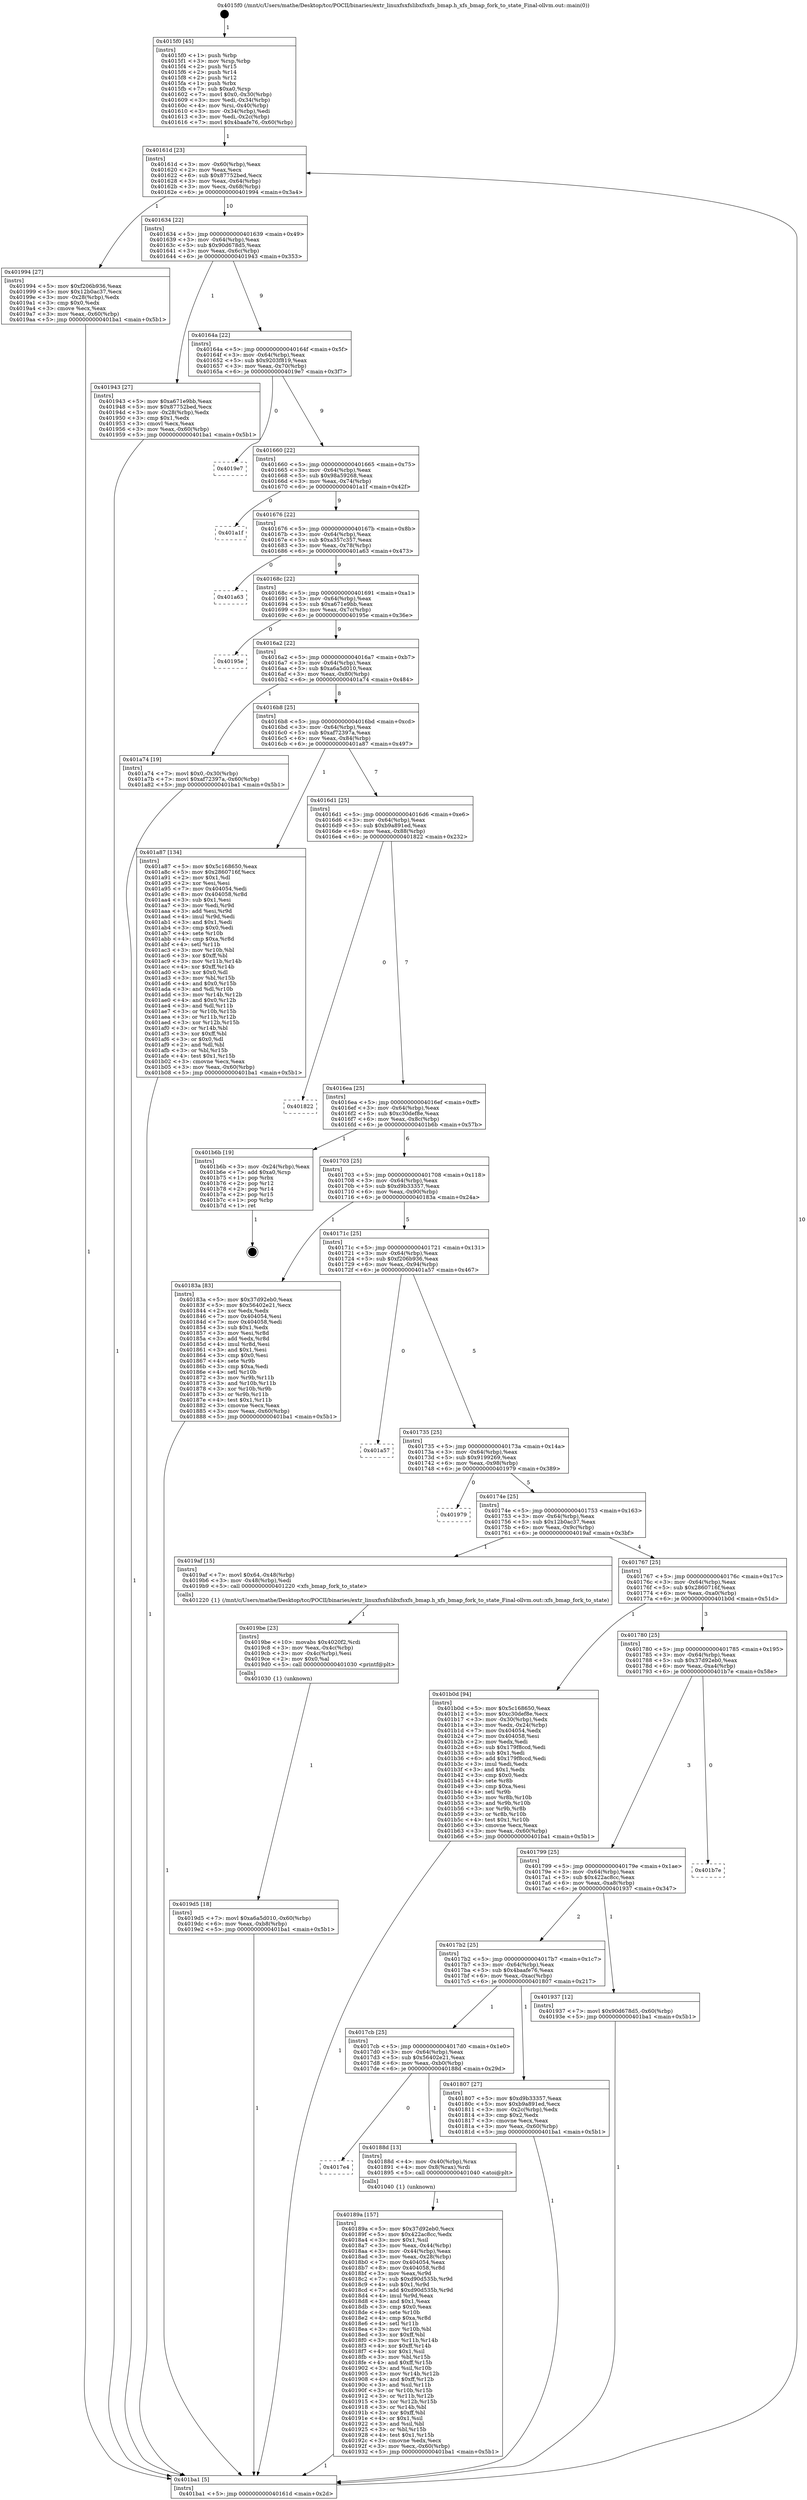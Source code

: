 digraph "0x4015f0" {
  label = "0x4015f0 (/mnt/c/Users/mathe/Desktop/tcc/POCII/binaries/extr_linuxfsxfslibxfsxfs_bmap.h_xfs_bmap_fork_to_state_Final-ollvm.out::main(0))"
  labelloc = "t"
  node[shape=record]

  Entry [label="",width=0.3,height=0.3,shape=circle,fillcolor=black,style=filled]
  "0x40161d" [label="{
     0x40161d [23]\l
     | [instrs]\l
     &nbsp;&nbsp;0x40161d \<+3\>: mov -0x60(%rbp),%eax\l
     &nbsp;&nbsp;0x401620 \<+2\>: mov %eax,%ecx\l
     &nbsp;&nbsp;0x401622 \<+6\>: sub $0x87752bed,%ecx\l
     &nbsp;&nbsp;0x401628 \<+3\>: mov %eax,-0x64(%rbp)\l
     &nbsp;&nbsp;0x40162b \<+3\>: mov %ecx,-0x68(%rbp)\l
     &nbsp;&nbsp;0x40162e \<+6\>: je 0000000000401994 \<main+0x3a4\>\l
  }"]
  "0x401994" [label="{
     0x401994 [27]\l
     | [instrs]\l
     &nbsp;&nbsp;0x401994 \<+5\>: mov $0xf206b936,%eax\l
     &nbsp;&nbsp;0x401999 \<+5\>: mov $0x12b0ac37,%ecx\l
     &nbsp;&nbsp;0x40199e \<+3\>: mov -0x28(%rbp),%edx\l
     &nbsp;&nbsp;0x4019a1 \<+3\>: cmp $0x0,%edx\l
     &nbsp;&nbsp;0x4019a4 \<+3\>: cmove %ecx,%eax\l
     &nbsp;&nbsp;0x4019a7 \<+3\>: mov %eax,-0x60(%rbp)\l
     &nbsp;&nbsp;0x4019aa \<+5\>: jmp 0000000000401ba1 \<main+0x5b1\>\l
  }"]
  "0x401634" [label="{
     0x401634 [22]\l
     | [instrs]\l
     &nbsp;&nbsp;0x401634 \<+5\>: jmp 0000000000401639 \<main+0x49\>\l
     &nbsp;&nbsp;0x401639 \<+3\>: mov -0x64(%rbp),%eax\l
     &nbsp;&nbsp;0x40163c \<+5\>: sub $0x90d678d5,%eax\l
     &nbsp;&nbsp;0x401641 \<+3\>: mov %eax,-0x6c(%rbp)\l
     &nbsp;&nbsp;0x401644 \<+6\>: je 0000000000401943 \<main+0x353\>\l
  }"]
  Exit [label="",width=0.3,height=0.3,shape=circle,fillcolor=black,style=filled,peripheries=2]
  "0x401943" [label="{
     0x401943 [27]\l
     | [instrs]\l
     &nbsp;&nbsp;0x401943 \<+5\>: mov $0xa671e9bb,%eax\l
     &nbsp;&nbsp;0x401948 \<+5\>: mov $0x87752bed,%ecx\l
     &nbsp;&nbsp;0x40194d \<+3\>: mov -0x28(%rbp),%edx\l
     &nbsp;&nbsp;0x401950 \<+3\>: cmp $0x1,%edx\l
     &nbsp;&nbsp;0x401953 \<+3\>: cmovl %ecx,%eax\l
     &nbsp;&nbsp;0x401956 \<+3\>: mov %eax,-0x60(%rbp)\l
     &nbsp;&nbsp;0x401959 \<+5\>: jmp 0000000000401ba1 \<main+0x5b1\>\l
  }"]
  "0x40164a" [label="{
     0x40164a [22]\l
     | [instrs]\l
     &nbsp;&nbsp;0x40164a \<+5\>: jmp 000000000040164f \<main+0x5f\>\l
     &nbsp;&nbsp;0x40164f \<+3\>: mov -0x64(%rbp),%eax\l
     &nbsp;&nbsp;0x401652 \<+5\>: sub $0x9203f819,%eax\l
     &nbsp;&nbsp;0x401657 \<+3\>: mov %eax,-0x70(%rbp)\l
     &nbsp;&nbsp;0x40165a \<+6\>: je 00000000004019e7 \<main+0x3f7\>\l
  }"]
  "0x4019d5" [label="{
     0x4019d5 [18]\l
     | [instrs]\l
     &nbsp;&nbsp;0x4019d5 \<+7\>: movl $0xa6a5d010,-0x60(%rbp)\l
     &nbsp;&nbsp;0x4019dc \<+6\>: mov %eax,-0xb8(%rbp)\l
     &nbsp;&nbsp;0x4019e2 \<+5\>: jmp 0000000000401ba1 \<main+0x5b1\>\l
  }"]
  "0x4019e7" [label="{
     0x4019e7\l
  }", style=dashed]
  "0x401660" [label="{
     0x401660 [22]\l
     | [instrs]\l
     &nbsp;&nbsp;0x401660 \<+5\>: jmp 0000000000401665 \<main+0x75\>\l
     &nbsp;&nbsp;0x401665 \<+3\>: mov -0x64(%rbp),%eax\l
     &nbsp;&nbsp;0x401668 \<+5\>: sub $0x98a59268,%eax\l
     &nbsp;&nbsp;0x40166d \<+3\>: mov %eax,-0x74(%rbp)\l
     &nbsp;&nbsp;0x401670 \<+6\>: je 0000000000401a1f \<main+0x42f\>\l
  }"]
  "0x4019be" [label="{
     0x4019be [23]\l
     | [instrs]\l
     &nbsp;&nbsp;0x4019be \<+10\>: movabs $0x4020f2,%rdi\l
     &nbsp;&nbsp;0x4019c8 \<+3\>: mov %eax,-0x4c(%rbp)\l
     &nbsp;&nbsp;0x4019cb \<+3\>: mov -0x4c(%rbp),%esi\l
     &nbsp;&nbsp;0x4019ce \<+2\>: mov $0x0,%al\l
     &nbsp;&nbsp;0x4019d0 \<+5\>: call 0000000000401030 \<printf@plt\>\l
     | [calls]\l
     &nbsp;&nbsp;0x401030 \{1\} (unknown)\l
  }"]
  "0x401a1f" [label="{
     0x401a1f\l
  }", style=dashed]
  "0x401676" [label="{
     0x401676 [22]\l
     | [instrs]\l
     &nbsp;&nbsp;0x401676 \<+5\>: jmp 000000000040167b \<main+0x8b\>\l
     &nbsp;&nbsp;0x40167b \<+3\>: mov -0x64(%rbp),%eax\l
     &nbsp;&nbsp;0x40167e \<+5\>: sub $0xa357c357,%eax\l
     &nbsp;&nbsp;0x401683 \<+3\>: mov %eax,-0x78(%rbp)\l
     &nbsp;&nbsp;0x401686 \<+6\>: je 0000000000401a63 \<main+0x473\>\l
  }"]
  "0x40189a" [label="{
     0x40189a [157]\l
     | [instrs]\l
     &nbsp;&nbsp;0x40189a \<+5\>: mov $0x37d92eb0,%ecx\l
     &nbsp;&nbsp;0x40189f \<+5\>: mov $0x422ac8cc,%edx\l
     &nbsp;&nbsp;0x4018a4 \<+3\>: mov $0x1,%sil\l
     &nbsp;&nbsp;0x4018a7 \<+3\>: mov %eax,-0x44(%rbp)\l
     &nbsp;&nbsp;0x4018aa \<+3\>: mov -0x44(%rbp),%eax\l
     &nbsp;&nbsp;0x4018ad \<+3\>: mov %eax,-0x28(%rbp)\l
     &nbsp;&nbsp;0x4018b0 \<+7\>: mov 0x404054,%eax\l
     &nbsp;&nbsp;0x4018b7 \<+8\>: mov 0x404058,%r8d\l
     &nbsp;&nbsp;0x4018bf \<+3\>: mov %eax,%r9d\l
     &nbsp;&nbsp;0x4018c2 \<+7\>: sub $0xd90d535b,%r9d\l
     &nbsp;&nbsp;0x4018c9 \<+4\>: sub $0x1,%r9d\l
     &nbsp;&nbsp;0x4018cd \<+7\>: add $0xd90d535b,%r9d\l
     &nbsp;&nbsp;0x4018d4 \<+4\>: imul %r9d,%eax\l
     &nbsp;&nbsp;0x4018d8 \<+3\>: and $0x1,%eax\l
     &nbsp;&nbsp;0x4018db \<+3\>: cmp $0x0,%eax\l
     &nbsp;&nbsp;0x4018de \<+4\>: sete %r10b\l
     &nbsp;&nbsp;0x4018e2 \<+4\>: cmp $0xa,%r8d\l
     &nbsp;&nbsp;0x4018e6 \<+4\>: setl %r11b\l
     &nbsp;&nbsp;0x4018ea \<+3\>: mov %r10b,%bl\l
     &nbsp;&nbsp;0x4018ed \<+3\>: xor $0xff,%bl\l
     &nbsp;&nbsp;0x4018f0 \<+3\>: mov %r11b,%r14b\l
     &nbsp;&nbsp;0x4018f3 \<+4\>: xor $0xff,%r14b\l
     &nbsp;&nbsp;0x4018f7 \<+4\>: xor $0x1,%sil\l
     &nbsp;&nbsp;0x4018fb \<+3\>: mov %bl,%r15b\l
     &nbsp;&nbsp;0x4018fe \<+4\>: and $0xff,%r15b\l
     &nbsp;&nbsp;0x401902 \<+3\>: and %sil,%r10b\l
     &nbsp;&nbsp;0x401905 \<+3\>: mov %r14b,%r12b\l
     &nbsp;&nbsp;0x401908 \<+4\>: and $0xff,%r12b\l
     &nbsp;&nbsp;0x40190c \<+3\>: and %sil,%r11b\l
     &nbsp;&nbsp;0x40190f \<+3\>: or %r10b,%r15b\l
     &nbsp;&nbsp;0x401912 \<+3\>: or %r11b,%r12b\l
     &nbsp;&nbsp;0x401915 \<+3\>: xor %r12b,%r15b\l
     &nbsp;&nbsp;0x401918 \<+3\>: or %r14b,%bl\l
     &nbsp;&nbsp;0x40191b \<+3\>: xor $0xff,%bl\l
     &nbsp;&nbsp;0x40191e \<+4\>: or $0x1,%sil\l
     &nbsp;&nbsp;0x401922 \<+3\>: and %sil,%bl\l
     &nbsp;&nbsp;0x401925 \<+3\>: or %bl,%r15b\l
     &nbsp;&nbsp;0x401928 \<+4\>: test $0x1,%r15b\l
     &nbsp;&nbsp;0x40192c \<+3\>: cmovne %edx,%ecx\l
     &nbsp;&nbsp;0x40192f \<+3\>: mov %ecx,-0x60(%rbp)\l
     &nbsp;&nbsp;0x401932 \<+5\>: jmp 0000000000401ba1 \<main+0x5b1\>\l
  }"]
  "0x401a63" [label="{
     0x401a63\l
  }", style=dashed]
  "0x40168c" [label="{
     0x40168c [22]\l
     | [instrs]\l
     &nbsp;&nbsp;0x40168c \<+5\>: jmp 0000000000401691 \<main+0xa1\>\l
     &nbsp;&nbsp;0x401691 \<+3\>: mov -0x64(%rbp),%eax\l
     &nbsp;&nbsp;0x401694 \<+5\>: sub $0xa671e9bb,%eax\l
     &nbsp;&nbsp;0x401699 \<+3\>: mov %eax,-0x7c(%rbp)\l
     &nbsp;&nbsp;0x40169c \<+6\>: je 000000000040195e \<main+0x36e\>\l
  }"]
  "0x4017e4" [label="{
     0x4017e4\l
  }", style=dashed]
  "0x40195e" [label="{
     0x40195e\l
  }", style=dashed]
  "0x4016a2" [label="{
     0x4016a2 [22]\l
     | [instrs]\l
     &nbsp;&nbsp;0x4016a2 \<+5\>: jmp 00000000004016a7 \<main+0xb7\>\l
     &nbsp;&nbsp;0x4016a7 \<+3\>: mov -0x64(%rbp),%eax\l
     &nbsp;&nbsp;0x4016aa \<+5\>: sub $0xa6a5d010,%eax\l
     &nbsp;&nbsp;0x4016af \<+3\>: mov %eax,-0x80(%rbp)\l
     &nbsp;&nbsp;0x4016b2 \<+6\>: je 0000000000401a74 \<main+0x484\>\l
  }"]
  "0x40188d" [label="{
     0x40188d [13]\l
     | [instrs]\l
     &nbsp;&nbsp;0x40188d \<+4\>: mov -0x40(%rbp),%rax\l
     &nbsp;&nbsp;0x401891 \<+4\>: mov 0x8(%rax),%rdi\l
     &nbsp;&nbsp;0x401895 \<+5\>: call 0000000000401040 \<atoi@plt\>\l
     | [calls]\l
     &nbsp;&nbsp;0x401040 \{1\} (unknown)\l
  }"]
  "0x401a74" [label="{
     0x401a74 [19]\l
     | [instrs]\l
     &nbsp;&nbsp;0x401a74 \<+7\>: movl $0x0,-0x30(%rbp)\l
     &nbsp;&nbsp;0x401a7b \<+7\>: movl $0xaf72397a,-0x60(%rbp)\l
     &nbsp;&nbsp;0x401a82 \<+5\>: jmp 0000000000401ba1 \<main+0x5b1\>\l
  }"]
  "0x4016b8" [label="{
     0x4016b8 [25]\l
     | [instrs]\l
     &nbsp;&nbsp;0x4016b8 \<+5\>: jmp 00000000004016bd \<main+0xcd\>\l
     &nbsp;&nbsp;0x4016bd \<+3\>: mov -0x64(%rbp),%eax\l
     &nbsp;&nbsp;0x4016c0 \<+5\>: sub $0xaf72397a,%eax\l
     &nbsp;&nbsp;0x4016c5 \<+6\>: mov %eax,-0x84(%rbp)\l
     &nbsp;&nbsp;0x4016cb \<+6\>: je 0000000000401a87 \<main+0x497\>\l
  }"]
  "0x4015f0" [label="{
     0x4015f0 [45]\l
     | [instrs]\l
     &nbsp;&nbsp;0x4015f0 \<+1\>: push %rbp\l
     &nbsp;&nbsp;0x4015f1 \<+3\>: mov %rsp,%rbp\l
     &nbsp;&nbsp;0x4015f4 \<+2\>: push %r15\l
     &nbsp;&nbsp;0x4015f6 \<+2\>: push %r14\l
     &nbsp;&nbsp;0x4015f8 \<+2\>: push %r12\l
     &nbsp;&nbsp;0x4015fa \<+1\>: push %rbx\l
     &nbsp;&nbsp;0x4015fb \<+7\>: sub $0xa0,%rsp\l
     &nbsp;&nbsp;0x401602 \<+7\>: movl $0x0,-0x30(%rbp)\l
     &nbsp;&nbsp;0x401609 \<+3\>: mov %edi,-0x34(%rbp)\l
     &nbsp;&nbsp;0x40160c \<+4\>: mov %rsi,-0x40(%rbp)\l
     &nbsp;&nbsp;0x401610 \<+3\>: mov -0x34(%rbp),%edi\l
     &nbsp;&nbsp;0x401613 \<+3\>: mov %edi,-0x2c(%rbp)\l
     &nbsp;&nbsp;0x401616 \<+7\>: movl $0x4baafe76,-0x60(%rbp)\l
  }"]
  "0x401a87" [label="{
     0x401a87 [134]\l
     | [instrs]\l
     &nbsp;&nbsp;0x401a87 \<+5\>: mov $0x5c168650,%eax\l
     &nbsp;&nbsp;0x401a8c \<+5\>: mov $0x2860716f,%ecx\l
     &nbsp;&nbsp;0x401a91 \<+2\>: mov $0x1,%dl\l
     &nbsp;&nbsp;0x401a93 \<+2\>: xor %esi,%esi\l
     &nbsp;&nbsp;0x401a95 \<+7\>: mov 0x404054,%edi\l
     &nbsp;&nbsp;0x401a9c \<+8\>: mov 0x404058,%r8d\l
     &nbsp;&nbsp;0x401aa4 \<+3\>: sub $0x1,%esi\l
     &nbsp;&nbsp;0x401aa7 \<+3\>: mov %edi,%r9d\l
     &nbsp;&nbsp;0x401aaa \<+3\>: add %esi,%r9d\l
     &nbsp;&nbsp;0x401aad \<+4\>: imul %r9d,%edi\l
     &nbsp;&nbsp;0x401ab1 \<+3\>: and $0x1,%edi\l
     &nbsp;&nbsp;0x401ab4 \<+3\>: cmp $0x0,%edi\l
     &nbsp;&nbsp;0x401ab7 \<+4\>: sete %r10b\l
     &nbsp;&nbsp;0x401abb \<+4\>: cmp $0xa,%r8d\l
     &nbsp;&nbsp;0x401abf \<+4\>: setl %r11b\l
     &nbsp;&nbsp;0x401ac3 \<+3\>: mov %r10b,%bl\l
     &nbsp;&nbsp;0x401ac6 \<+3\>: xor $0xff,%bl\l
     &nbsp;&nbsp;0x401ac9 \<+3\>: mov %r11b,%r14b\l
     &nbsp;&nbsp;0x401acc \<+4\>: xor $0xff,%r14b\l
     &nbsp;&nbsp;0x401ad0 \<+3\>: xor $0x0,%dl\l
     &nbsp;&nbsp;0x401ad3 \<+3\>: mov %bl,%r15b\l
     &nbsp;&nbsp;0x401ad6 \<+4\>: and $0x0,%r15b\l
     &nbsp;&nbsp;0x401ada \<+3\>: and %dl,%r10b\l
     &nbsp;&nbsp;0x401add \<+3\>: mov %r14b,%r12b\l
     &nbsp;&nbsp;0x401ae0 \<+4\>: and $0x0,%r12b\l
     &nbsp;&nbsp;0x401ae4 \<+3\>: and %dl,%r11b\l
     &nbsp;&nbsp;0x401ae7 \<+3\>: or %r10b,%r15b\l
     &nbsp;&nbsp;0x401aea \<+3\>: or %r11b,%r12b\l
     &nbsp;&nbsp;0x401aed \<+3\>: xor %r12b,%r15b\l
     &nbsp;&nbsp;0x401af0 \<+3\>: or %r14b,%bl\l
     &nbsp;&nbsp;0x401af3 \<+3\>: xor $0xff,%bl\l
     &nbsp;&nbsp;0x401af6 \<+3\>: or $0x0,%dl\l
     &nbsp;&nbsp;0x401af9 \<+2\>: and %dl,%bl\l
     &nbsp;&nbsp;0x401afb \<+3\>: or %bl,%r15b\l
     &nbsp;&nbsp;0x401afe \<+4\>: test $0x1,%r15b\l
     &nbsp;&nbsp;0x401b02 \<+3\>: cmovne %ecx,%eax\l
     &nbsp;&nbsp;0x401b05 \<+3\>: mov %eax,-0x60(%rbp)\l
     &nbsp;&nbsp;0x401b08 \<+5\>: jmp 0000000000401ba1 \<main+0x5b1\>\l
  }"]
  "0x4016d1" [label="{
     0x4016d1 [25]\l
     | [instrs]\l
     &nbsp;&nbsp;0x4016d1 \<+5\>: jmp 00000000004016d6 \<main+0xe6\>\l
     &nbsp;&nbsp;0x4016d6 \<+3\>: mov -0x64(%rbp),%eax\l
     &nbsp;&nbsp;0x4016d9 \<+5\>: sub $0xb9a891ed,%eax\l
     &nbsp;&nbsp;0x4016de \<+6\>: mov %eax,-0x88(%rbp)\l
     &nbsp;&nbsp;0x4016e4 \<+6\>: je 0000000000401822 \<main+0x232\>\l
  }"]
  "0x401ba1" [label="{
     0x401ba1 [5]\l
     | [instrs]\l
     &nbsp;&nbsp;0x401ba1 \<+5\>: jmp 000000000040161d \<main+0x2d\>\l
  }"]
  "0x401822" [label="{
     0x401822\l
  }", style=dashed]
  "0x4016ea" [label="{
     0x4016ea [25]\l
     | [instrs]\l
     &nbsp;&nbsp;0x4016ea \<+5\>: jmp 00000000004016ef \<main+0xff\>\l
     &nbsp;&nbsp;0x4016ef \<+3\>: mov -0x64(%rbp),%eax\l
     &nbsp;&nbsp;0x4016f2 \<+5\>: sub $0xc30def8e,%eax\l
     &nbsp;&nbsp;0x4016f7 \<+6\>: mov %eax,-0x8c(%rbp)\l
     &nbsp;&nbsp;0x4016fd \<+6\>: je 0000000000401b6b \<main+0x57b\>\l
  }"]
  "0x4017cb" [label="{
     0x4017cb [25]\l
     | [instrs]\l
     &nbsp;&nbsp;0x4017cb \<+5\>: jmp 00000000004017d0 \<main+0x1e0\>\l
     &nbsp;&nbsp;0x4017d0 \<+3\>: mov -0x64(%rbp),%eax\l
     &nbsp;&nbsp;0x4017d3 \<+5\>: sub $0x56402e21,%eax\l
     &nbsp;&nbsp;0x4017d8 \<+6\>: mov %eax,-0xb0(%rbp)\l
     &nbsp;&nbsp;0x4017de \<+6\>: je 000000000040188d \<main+0x29d\>\l
  }"]
  "0x401b6b" [label="{
     0x401b6b [19]\l
     | [instrs]\l
     &nbsp;&nbsp;0x401b6b \<+3\>: mov -0x24(%rbp),%eax\l
     &nbsp;&nbsp;0x401b6e \<+7\>: add $0xa0,%rsp\l
     &nbsp;&nbsp;0x401b75 \<+1\>: pop %rbx\l
     &nbsp;&nbsp;0x401b76 \<+2\>: pop %r12\l
     &nbsp;&nbsp;0x401b78 \<+2\>: pop %r14\l
     &nbsp;&nbsp;0x401b7a \<+2\>: pop %r15\l
     &nbsp;&nbsp;0x401b7c \<+1\>: pop %rbp\l
     &nbsp;&nbsp;0x401b7d \<+1\>: ret\l
  }"]
  "0x401703" [label="{
     0x401703 [25]\l
     | [instrs]\l
     &nbsp;&nbsp;0x401703 \<+5\>: jmp 0000000000401708 \<main+0x118\>\l
     &nbsp;&nbsp;0x401708 \<+3\>: mov -0x64(%rbp),%eax\l
     &nbsp;&nbsp;0x40170b \<+5\>: sub $0xd9b33357,%eax\l
     &nbsp;&nbsp;0x401710 \<+6\>: mov %eax,-0x90(%rbp)\l
     &nbsp;&nbsp;0x401716 \<+6\>: je 000000000040183a \<main+0x24a\>\l
  }"]
  "0x401807" [label="{
     0x401807 [27]\l
     | [instrs]\l
     &nbsp;&nbsp;0x401807 \<+5\>: mov $0xd9b33357,%eax\l
     &nbsp;&nbsp;0x40180c \<+5\>: mov $0xb9a891ed,%ecx\l
     &nbsp;&nbsp;0x401811 \<+3\>: mov -0x2c(%rbp),%edx\l
     &nbsp;&nbsp;0x401814 \<+3\>: cmp $0x2,%edx\l
     &nbsp;&nbsp;0x401817 \<+3\>: cmovne %ecx,%eax\l
     &nbsp;&nbsp;0x40181a \<+3\>: mov %eax,-0x60(%rbp)\l
     &nbsp;&nbsp;0x40181d \<+5\>: jmp 0000000000401ba1 \<main+0x5b1\>\l
  }"]
  "0x40183a" [label="{
     0x40183a [83]\l
     | [instrs]\l
     &nbsp;&nbsp;0x40183a \<+5\>: mov $0x37d92eb0,%eax\l
     &nbsp;&nbsp;0x40183f \<+5\>: mov $0x56402e21,%ecx\l
     &nbsp;&nbsp;0x401844 \<+2\>: xor %edx,%edx\l
     &nbsp;&nbsp;0x401846 \<+7\>: mov 0x404054,%esi\l
     &nbsp;&nbsp;0x40184d \<+7\>: mov 0x404058,%edi\l
     &nbsp;&nbsp;0x401854 \<+3\>: sub $0x1,%edx\l
     &nbsp;&nbsp;0x401857 \<+3\>: mov %esi,%r8d\l
     &nbsp;&nbsp;0x40185a \<+3\>: add %edx,%r8d\l
     &nbsp;&nbsp;0x40185d \<+4\>: imul %r8d,%esi\l
     &nbsp;&nbsp;0x401861 \<+3\>: and $0x1,%esi\l
     &nbsp;&nbsp;0x401864 \<+3\>: cmp $0x0,%esi\l
     &nbsp;&nbsp;0x401867 \<+4\>: sete %r9b\l
     &nbsp;&nbsp;0x40186b \<+3\>: cmp $0xa,%edi\l
     &nbsp;&nbsp;0x40186e \<+4\>: setl %r10b\l
     &nbsp;&nbsp;0x401872 \<+3\>: mov %r9b,%r11b\l
     &nbsp;&nbsp;0x401875 \<+3\>: and %r10b,%r11b\l
     &nbsp;&nbsp;0x401878 \<+3\>: xor %r10b,%r9b\l
     &nbsp;&nbsp;0x40187b \<+3\>: or %r9b,%r11b\l
     &nbsp;&nbsp;0x40187e \<+4\>: test $0x1,%r11b\l
     &nbsp;&nbsp;0x401882 \<+3\>: cmovne %ecx,%eax\l
     &nbsp;&nbsp;0x401885 \<+3\>: mov %eax,-0x60(%rbp)\l
     &nbsp;&nbsp;0x401888 \<+5\>: jmp 0000000000401ba1 \<main+0x5b1\>\l
  }"]
  "0x40171c" [label="{
     0x40171c [25]\l
     | [instrs]\l
     &nbsp;&nbsp;0x40171c \<+5\>: jmp 0000000000401721 \<main+0x131\>\l
     &nbsp;&nbsp;0x401721 \<+3\>: mov -0x64(%rbp),%eax\l
     &nbsp;&nbsp;0x401724 \<+5\>: sub $0xf206b936,%eax\l
     &nbsp;&nbsp;0x401729 \<+6\>: mov %eax,-0x94(%rbp)\l
     &nbsp;&nbsp;0x40172f \<+6\>: je 0000000000401a57 \<main+0x467\>\l
  }"]
  "0x4017b2" [label="{
     0x4017b2 [25]\l
     | [instrs]\l
     &nbsp;&nbsp;0x4017b2 \<+5\>: jmp 00000000004017b7 \<main+0x1c7\>\l
     &nbsp;&nbsp;0x4017b7 \<+3\>: mov -0x64(%rbp),%eax\l
     &nbsp;&nbsp;0x4017ba \<+5\>: sub $0x4baafe76,%eax\l
     &nbsp;&nbsp;0x4017bf \<+6\>: mov %eax,-0xac(%rbp)\l
     &nbsp;&nbsp;0x4017c5 \<+6\>: je 0000000000401807 \<main+0x217\>\l
  }"]
  "0x401a57" [label="{
     0x401a57\l
  }", style=dashed]
  "0x401735" [label="{
     0x401735 [25]\l
     | [instrs]\l
     &nbsp;&nbsp;0x401735 \<+5\>: jmp 000000000040173a \<main+0x14a\>\l
     &nbsp;&nbsp;0x40173a \<+3\>: mov -0x64(%rbp),%eax\l
     &nbsp;&nbsp;0x40173d \<+5\>: sub $0x9199269,%eax\l
     &nbsp;&nbsp;0x401742 \<+6\>: mov %eax,-0x98(%rbp)\l
     &nbsp;&nbsp;0x401748 \<+6\>: je 0000000000401979 \<main+0x389\>\l
  }"]
  "0x401937" [label="{
     0x401937 [12]\l
     | [instrs]\l
     &nbsp;&nbsp;0x401937 \<+7\>: movl $0x90d678d5,-0x60(%rbp)\l
     &nbsp;&nbsp;0x40193e \<+5\>: jmp 0000000000401ba1 \<main+0x5b1\>\l
  }"]
  "0x401979" [label="{
     0x401979\l
  }", style=dashed]
  "0x40174e" [label="{
     0x40174e [25]\l
     | [instrs]\l
     &nbsp;&nbsp;0x40174e \<+5\>: jmp 0000000000401753 \<main+0x163\>\l
     &nbsp;&nbsp;0x401753 \<+3\>: mov -0x64(%rbp),%eax\l
     &nbsp;&nbsp;0x401756 \<+5\>: sub $0x12b0ac37,%eax\l
     &nbsp;&nbsp;0x40175b \<+6\>: mov %eax,-0x9c(%rbp)\l
     &nbsp;&nbsp;0x401761 \<+6\>: je 00000000004019af \<main+0x3bf\>\l
  }"]
  "0x401799" [label="{
     0x401799 [25]\l
     | [instrs]\l
     &nbsp;&nbsp;0x401799 \<+5\>: jmp 000000000040179e \<main+0x1ae\>\l
     &nbsp;&nbsp;0x40179e \<+3\>: mov -0x64(%rbp),%eax\l
     &nbsp;&nbsp;0x4017a1 \<+5\>: sub $0x422ac8cc,%eax\l
     &nbsp;&nbsp;0x4017a6 \<+6\>: mov %eax,-0xa8(%rbp)\l
     &nbsp;&nbsp;0x4017ac \<+6\>: je 0000000000401937 \<main+0x347\>\l
  }"]
  "0x4019af" [label="{
     0x4019af [15]\l
     | [instrs]\l
     &nbsp;&nbsp;0x4019af \<+7\>: movl $0x64,-0x48(%rbp)\l
     &nbsp;&nbsp;0x4019b6 \<+3\>: mov -0x48(%rbp),%edi\l
     &nbsp;&nbsp;0x4019b9 \<+5\>: call 0000000000401220 \<xfs_bmap_fork_to_state\>\l
     | [calls]\l
     &nbsp;&nbsp;0x401220 \{1\} (/mnt/c/Users/mathe/Desktop/tcc/POCII/binaries/extr_linuxfsxfslibxfsxfs_bmap.h_xfs_bmap_fork_to_state_Final-ollvm.out::xfs_bmap_fork_to_state)\l
  }"]
  "0x401767" [label="{
     0x401767 [25]\l
     | [instrs]\l
     &nbsp;&nbsp;0x401767 \<+5\>: jmp 000000000040176c \<main+0x17c\>\l
     &nbsp;&nbsp;0x40176c \<+3\>: mov -0x64(%rbp),%eax\l
     &nbsp;&nbsp;0x40176f \<+5\>: sub $0x2860716f,%eax\l
     &nbsp;&nbsp;0x401774 \<+6\>: mov %eax,-0xa0(%rbp)\l
     &nbsp;&nbsp;0x40177a \<+6\>: je 0000000000401b0d \<main+0x51d\>\l
  }"]
  "0x401b7e" [label="{
     0x401b7e\l
  }", style=dashed]
  "0x401b0d" [label="{
     0x401b0d [94]\l
     | [instrs]\l
     &nbsp;&nbsp;0x401b0d \<+5\>: mov $0x5c168650,%eax\l
     &nbsp;&nbsp;0x401b12 \<+5\>: mov $0xc30def8e,%ecx\l
     &nbsp;&nbsp;0x401b17 \<+3\>: mov -0x30(%rbp),%edx\l
     &nbsp;&nbsp;0x401b1a \<+3\>: mov %edx,-0x24(%rbp)\l
     &nbsp;&nbsp;0x401b1d \<+7\>: mov 0x404054,%edx\l
     &nbsp;&nbsp;0x401b24 \<+7\>: mov 0x404058,%esi\l
     &nbsp;&nbsp;0x401b2b \<+2\>: mov %edx,%edi\l
     &nbsp;&nbsp;0x401b2d \<+6\>: sub $0x179f8ccd,%edi\l
     &nbsp;&nbsp;0x401b33 \<+3\>: sub $0x1,%edi\l
     &nbsp;&nbsp;0x401b36 \<+6\>: add $0x179f8ccd,%edi\l
     &nbsp;&nbsp;0x401b3c \<+3\>: imul %edi,%edx\l
     &nbsp;&nbsp;0x401b3f \<+3\>: and $0x1,%edx\l
     &nbsp;&nbsp;0x401b42 \<+3\>: cmp $0x0,%edx\l
     &nbsp;&nbsp;0x401b45 \<+4\>: sete %r8b\l
     &nbsp;&nbsp;0x401b49 \<+3\>: cmp $0xa,%esi\l
     &nbsp;&nbsp;0x401b4c \<+4\>: setl %r9b\l
     &nbsp;&nbsp;0x401b50 \<+3\>: mov %r8b,%r10b\l
     &nbsp;&nbsp;0x401b53 \<+3\>: and %r9b,%r10b\l
     &nbsp;&nbsp;0x401b56 \<+3\>: xor %r9b,%r8b\l
     &nbsp;&nbsp;0x401b59 \<+3\>: or %r8b,%r10b\l
     &nbsp;&nbsp;0x401b5c \<+4\>: test $0x1,%r10b\l
     &nbsp;&nbsp;0x401b60 \<+3\>: cmovne %ecx,%eax\l
     &nbsp;&nbsp;0x401b63 \<+3\>: mov %eax,-0x60(%rbp)\l
     &nbsp;&nbsp;0x401b66 \<+5\>: jmp 0000000000401ba1 \<main+0x5b1\>\l
  }"]
  "0x401780" [label="{
     0x401780 [25]\l
     | [instrs]\l
     &nbsp;&nbsp;0x401780 \<+5\>: jmp 0000000000401785 \<main+0x195\>\l
     &nbsp;&nbsp;0x401785 \<+3\>: mov -0x64(%rbp),%eax\l
     &nbsp;&nbsp;0x401788 \<+5\>: sub $0x37d92eb0,%eax\l
     &nbsp;&nbsp;0x40178d \<+6\>: mov %eax,-0xa4(%rbp)\l
     &nbsp;&nbsp;0x401793 \<+6\>: je 0000000000401b7e \<main+0x58e\>\l
  }"]
  Entry -> "0x4015f0" [label=" 1"]
  "0x40161d" -> "0x401994" [label=" 1"]
  "0x40161d" -> "0x401634" [label=" 10"]
  "0x401b6b" -> Exit [label=" 1"]
  "0x401634" -> "0x401943" [label=" 1"]
  "0x401634" -> "0x40164a" [label=" 9"]
  "0x401b0d" -> "0x401ba1" [label=" 1"]
  "0x40164a" -> "0x4019e7" [label=" 0"]
  "0x40164a" -> "0x401660" [label=" 9"]
  "0x401a87" -> "0x401ba1" [label=" 1"]
  "0x401660" -> "0x401a1f" [label=" 0"]
  "0x401660" -> "0x401676" [label=" 9"]
  "0x401a74" -> "0x401ba1" [label=" 1"]
  "0x401676" -> "0x401a63" [label=" 0"]
  "0x401676" -> "0x40168c" [label=" 9"]
  "0x4019d5" -> "0x401ba1" [label=" 1"]
  "0x40168c" -> "0x40195e" [label=" 0"]
  "0x40168c" -> "0x4016a2" [label=" 9"]
  "0x4019be" -> "0x4019d5" [label=" 1"]
  "0x4016a2" -> "0x401a74" [label=" 1"]
  "0x4016a2" -> "0x4016b8" [label=" 8"]
  "0x4019af" -> "0x4019be" [label=" 1"]
  "0x4016b8" -> "0x401a87" [label=" 1"]
  "0x4016b8" -> "0x4016d1" [label=" 7"]
  "0x401943" -> "0x401ba1" [label=" 1"]
  "0x4016d1" -> "0x401822" [label=" 0"]
  "0x4016d1" -> "0x4016ea" [label=" 7"]
  "0x401937" -> "0x401ba1" [label=" 1"]
  "0x4016ea" -> "0x401b6b" [label=" 1"]
  "0x4016ea" -> "0x401703" [label=" 6"]
  "0x40189a" -> "0x401ba1" [label=" 1"]
  "0x401703" -> "0x40183a" [label=" 1"]
  "0x401703" -> "0x40171c" [label=" 5"]
  "0x40188d" -> "0x40189a" [label=" 1"]
  "0x40171c" -> "0x401a57" [label=" 0"]
  "0x40171c" -> "0x401735" [label=" 5"]
  "0x4017cb" -> "0x40188d" [label=" 1"]
  "0x401735" -> "0x401979" [label=" 0"]
  "0x401735" -> "0x40174e" [label=" 5"]
  "0x401994" -> "0x401ba1" [label=" 1"]
  "0x40174e" -> "0x4019af" [label=" 1"]
  "0x40174e" -> "0x401767" [label=" 4"]
  "0x401ba1" -> "0x40161d" [label=" 10"]
  "0x401767" -> "0x401b0d" [label=" 1"]
  "0x401767" -> "0x401780" [label=" 3"]
  "0x4015f0" -> "0x40161d" [label=" 1"]
  "0x401780" -> "0x401b7e" [label=" 0"]
  "0x401780" -> "0x401799" [label=" 3"]
  "0x40183a" -> "0x401ba1" [label=" 1"]
  "0x401799" -> "0x401937" [label=" 1"]
  "0x401799" -> "0x4017b2" [label=" 2"]
  "0x4017cb" -> "0x4017e4" [label=" 0"]
  "0x4017b2" -> "0x401807" [label=" 1"]
  "0x4017b2" -> "0x4017cb" [label=" 1"]
  "0x401807" -> "0x401ba1" [label=" 1"]
}
